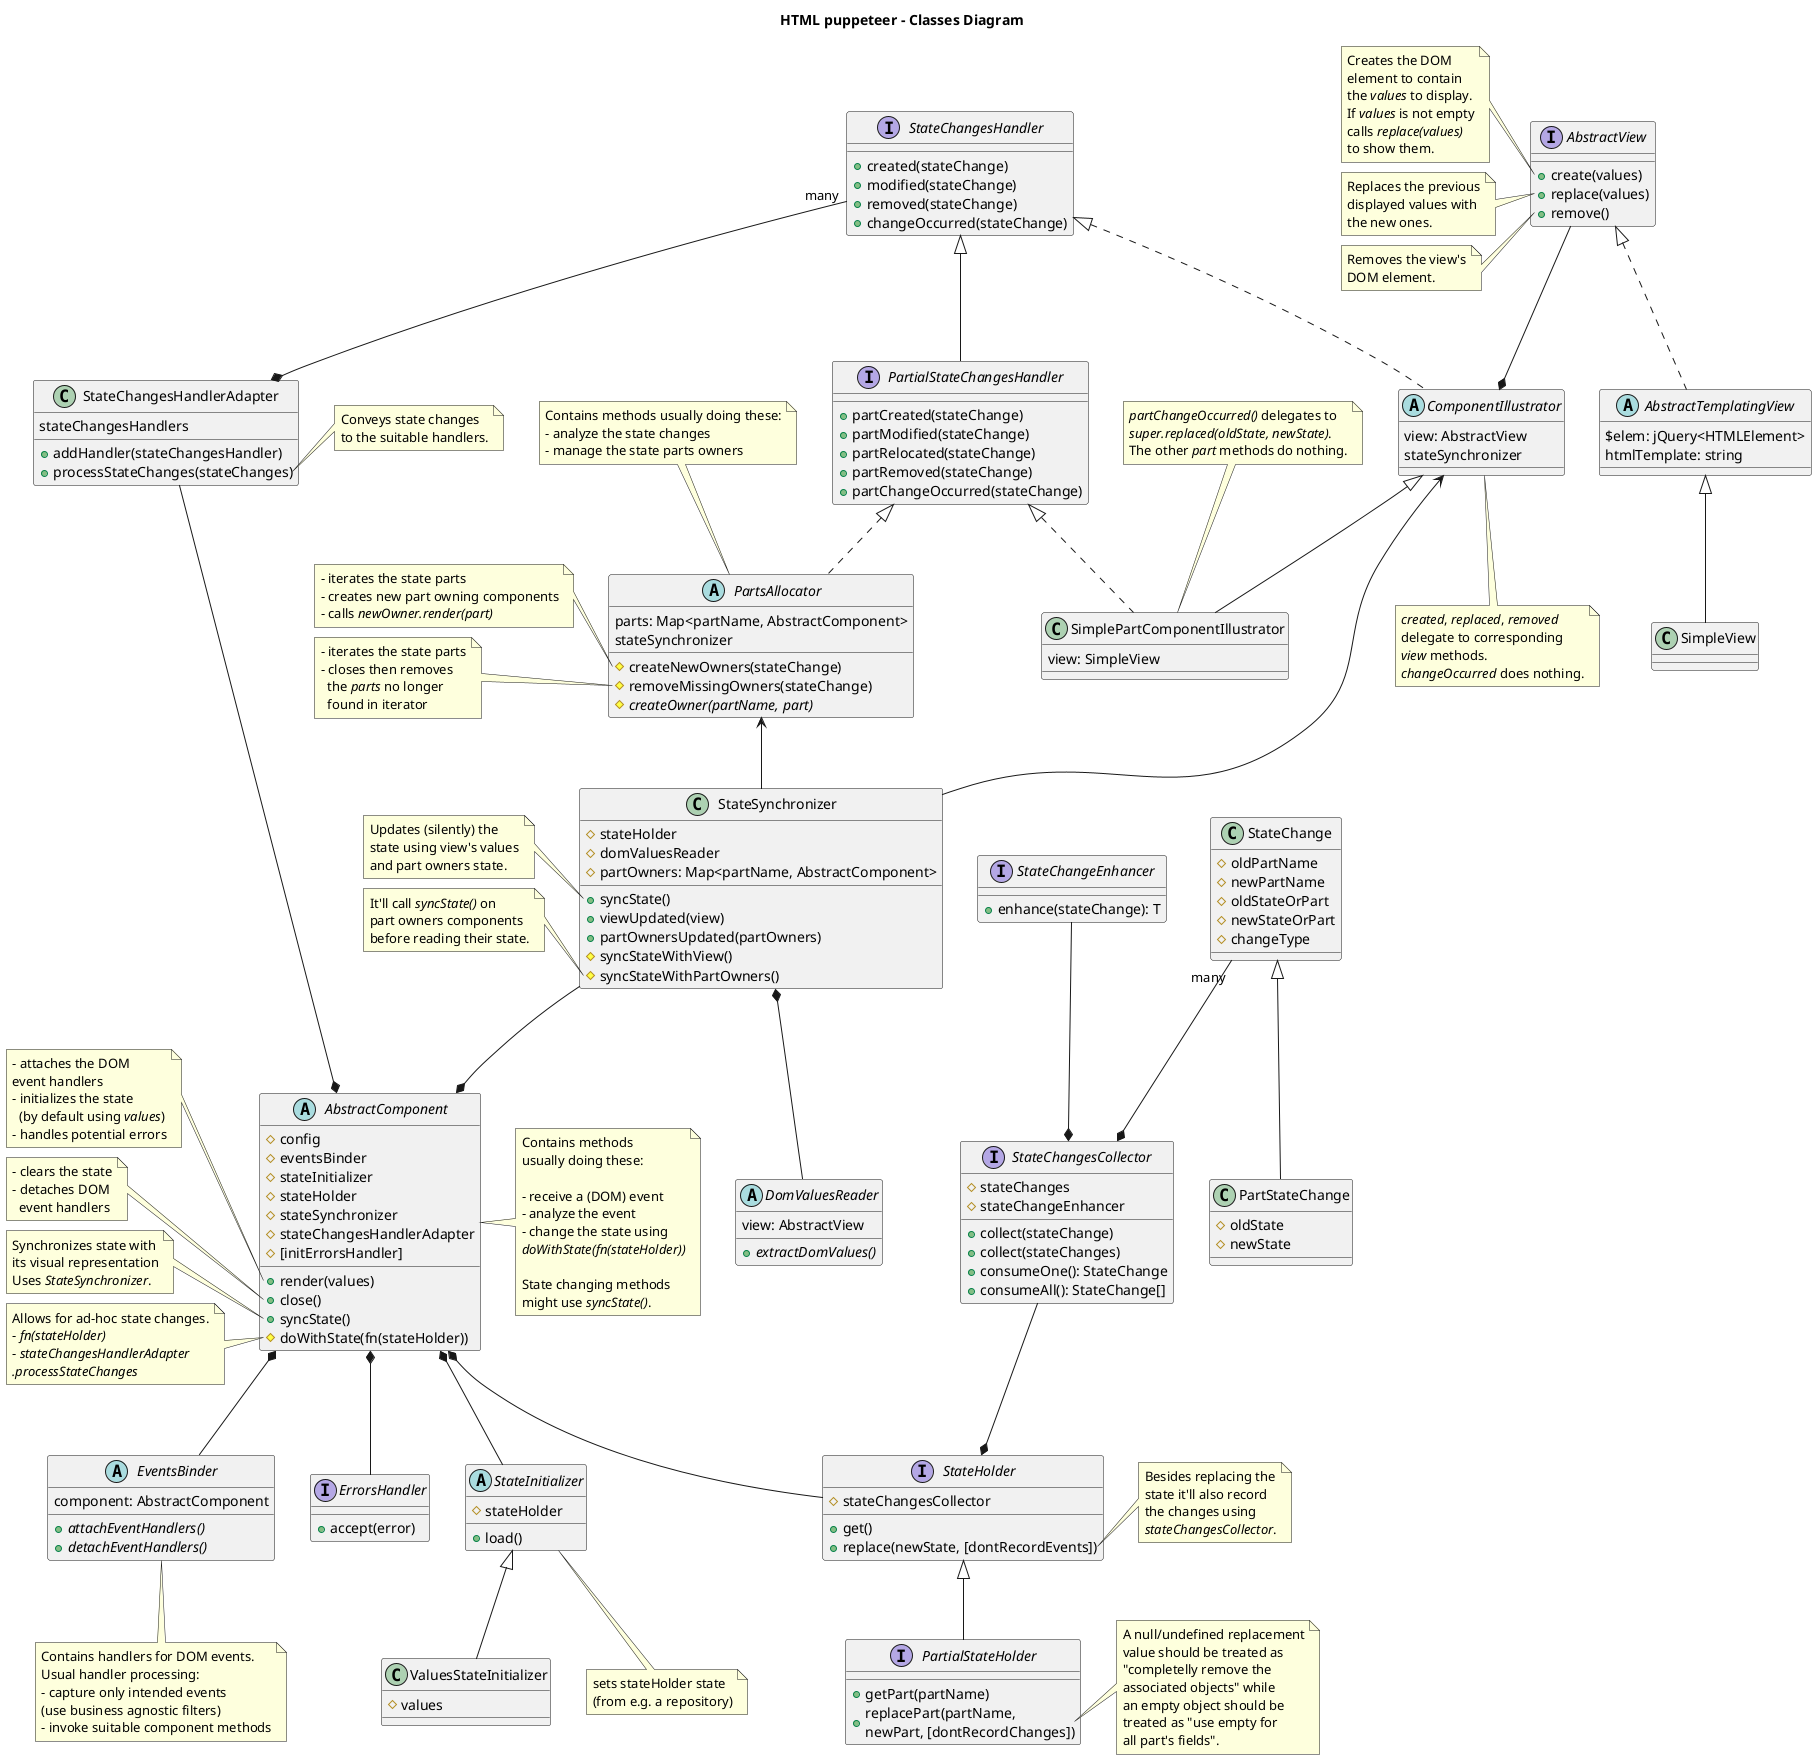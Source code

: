 @startuml

title HTML puppeteer - Classes Diagram

abstract EventsBinder {
  component: AbstractComponent
  {abstract}+attachEventHandlers()
  {abstract}+detachEventHandlers()
}

note bottom of EventsBinder
  Contains handlers for DOM events.
  Usual handler processing:
  - capture only intended events
  (use business agnostic filters)
  - invoke suitable component methods
end note

abstract AbstractComponent {
  #config
  #eventsBinder
  #stateInitializer
  #stateHolder
  #stateSynchronizer
  #stateChangesHandlerAdapter
  #[initErrorsHandler]
  +render(values)
  +close()
  +syncState()
  #doWithState(fn(stateHolder))
}

note right of AbstractComponent
  Contains methods
  usually doing these:

  - receive a (DOM) event
  - analyze the event
  - change the state using
  <i>doWithState(fn(stateHolder))</i>

  State changing methods
  might use <i>syncState()</i>.
end note

/'note left of AbstractComponent::constructor
<i>config</i> parameter is used
to set/initialize any field.

If too complex <i>config</i> could
actually be a <i>configurer</i> class.

An important <i>config</i> attribute
is the component's DOM element
which usually will already exist.
end note'/

/'note left of AbstractComponent::domElement
Is the component's DOM element
which for parent/root components
will usually already exist.
Part owner components on the
other hand should be able to
create and identify it by only
using the state; e.g. dom
element's id could be <i>partName</i>.
end note'/

note left of AbstractComponent::"render(values)"
- attaches the DOM
event handlers
- initializes the state
  (by default using <i>values</i>)
- handles potential errors
end note

note left of AbstractComponent::"close()"
- clears the state
- detaches DOM
  event handlers
end note

note left of AbstractComponent::syncState
Synchronizes state with
its visual representation
Uses <i>StateSynchronizer</i>.
end note

note left of AbstractComponent::doWithState
Allows for ad-hoc state changes.
- <i>fn(stateHolder)</i>
- <i>stateChangesHandlerAdapter</i>
<i>.processStateChanges</i>
end note

interface ErrorsHandler {
+accept(error)
}

interface AbstractView {
+create(values)
+replace(values)
+remove()
}

note left of AbstractView::create
Creates the DOM
element to contain
the <i>values</i> to display.
If <i>values</i> is not empty
calls <i>replace(values)</i>
to show them.
end note

note left of AbstractView::replace
Replaces the previous
displayed values with
the new ones.
end note

note left of AbstractView::remove
Removes the view's
DOM element.
end note

abstract AbstractTemplatingView implements AbstractView {
$elem: jQuery<HTMLElement>
htmlTemplate: string
}

class SimpleView extends AbstractTemplatingView

abstract StateInitializer {
#stateHolder
+load()
}

note bottom of StateInitializer
sets stateHolder state
(from e.g. a repository)
end note

class ValuesStateInitializer extends StateInitializer {
#values
}

class StateChange {
#oldPartName
#newPartName
#oldStateOrPart
#newStateOrPart
#changeType
}

class PartStateChange extends StateChange {
#oldState
#newState
}

'interface StateChangeEnhancer<T extends StateChange> {
interface StateChangeEnhancer {
+enhance(stateChange): T
}

interface StateChangesCollector {
#stateChanges
#stateChangeEnhancer
+collect(stateChange)
+collect(stateChanges)
+consumeOne(): StateChange
+consumeAll(): StateChange[]
}

interface StateHolder {
+get()
+replace(newState, [dontRecordEvents])
#stateChangesCollector
}

note right of StateHolder::replace
Besides replacing the
state it'll also record
the changes using
<i>stateChangesCollector</i>.
end note

interface PartialStateHolder extends StateHolder {
+getPart(partName)
+replacePart(partName, \nnewPart, [dontRecordChanges])
}

note right of PartialStateHolder::replacePart {
A null/undefined replacement
value should be treated as
"completelly remove the
associated objects" while
an empty object should be
treated as "use empty for
all part's fields".
}

class StateChangesHandlerAdapter {
stateChangesHandlers
+addHandler(stateChangesHandler)
+processStateChanges(stateChanges)
}

/'note left of StateChangesHandlerAdapter::handlerMappingRules
Defaults to:
- map state initialization
(aka creation) to
<i>created(stateChange)</i>
- map state modification
to <i>modified(stateChange)</i>
- map state part (aka section)
modification to
<i>partModified(stateChange)</i>
- map state part removal to
<i>partRemoved(stateChange)</i>
end note'/

note right of StateChangesHandlerAdapter::processStateChanges
Conveys state changes
to the suitable handlers.
end note

interface StateChangesHandler {
+created(stateChange)
+modified(stateChange)
+removed(stateChange)
+changeOccurred(stateChange)
}

interface PartialStateChangesHandler extends StateChangesHandler {
+partCreated(stateChange)
+partModified(stateChange)
+partRelocated(stateChange)
+partRemoved(stateChange)
+partChangeOccurred(stateChange)
}

abstract ComponentIllustrator implements StateChangesHandler {
view: AbstractView
stateSynchronizer
}

note bottom of ComponentIllustrator
<i>created</i>, <i>replaced</i>, <i>removed</i>
delegate to corresponding
<i>view</i> methods.
<i>changeOccurred</i> does nothing.
end note

class SimplePartComponentIllustrator extends ComponentIllustrator implements PartialStateChangesHandler {
view: SimpleView
}

note top of SimplePartComponentIllustrator
<i>partChangeOccurred()</i> delegates to
<i>super.replaced(oldState, newState)</i>.
The other <i>part</i> methods do nothing.
end note

abstract PartsAllocator implements PartialStateChangesHandler {
parts: Map<partName, AbstractComponent>
stateSynchronizer
#createNewOwners(stateChange)
#removeMissingOwners(stateChange)
#{abstract}createOwner(partName, part)
}

note top of PartsAllocator
Contains methods usually doing these:
- analyze the state changes
- manage the state parts owners
end note

note left of PartsAllocator::createNewOwners
- iterates the state parts
- creates new part owning components
- calls <i>newOwner.render(part)</i>
end note

note left of PartsAllocator::removeMissingOwners
- iterates the state parts
- closes then removes
  the <i>parts</i> no longer
  found in iterator
end note

class StateSynchronizer {
  #stateHolder
  #domValuesReader
  #partOwners: Map<partName, AbstractComponent>
  +syncState()
  +viewUpdated(view)
  +partOwnersUpdated(partOwners)
  #syncStateWithView()
  #syncStateWithPartOwners()
}

note left of StateSynchronizer::syncState
Updates (silently) the
state using view's values
and part owners state.
end note

note left of StateSynchronizer::syncStateWithPartOwners
It'll call <i>syncState()</i> on
part owners components
before reading their state.
end note

abstract DomValuesReader {
  view: AbstractView
  {abstract}+extractDomValues()
}

/'note right of DomValuesReader::extractDomValues
Extracts the input
values from view.
end note'/

AbstractComponent *-down- EventsBinder
AbstractComponent *-down- StateHolder
AbstractComponent *-down- StateInitializer
AbstractComponent *-up- StateChangesHandlerAdapter
StateChangesHandlerAdapter *-up- "many" StateChangesHandler
ComponentIllustrator *-up- AbstractView
'PartialStateChangesHandler -down-|> StateChangesHandler
'PartsAllocator -down-|> PartialStateChangesHandler
'StateChangesHandler -up-{ AbstractView : might use
'DomValuesReader *-up- AbstractView
StateSynchronizer *-down- DomValuesReader
StateSynchronizer -up-> PartsAllocator
StateSynchronizer -up-> ComponentIllustrator
'SimplePartComponentIllustrator -down-> ComponentIllustrator
'SimplePartComponentIllustrator -down-|> PartialStateChangesHandler
AbstractComponent *-up- StateSynchronizer
AbstractComponent *-down- ErrorsHandler
'AbstractComponent *-right- PartsAllocator
'PartialStateHolder -up-|> StateHolder
StateHolder *-up- StateChangesCollector
StateChangesCollector *-up- "many" StateChange
'ComponentIllustrator --|> StateChangesHandler
'PartStateChange -down-> StateChange
'PartsAllocator -down-> StateHolder
'ValuesStateInitializer -up-|> StateInitializer
StateChangesCollector *-up- StateChangeEnhancer

/'note as setElement
<i>domElement</i>
is the component's
(root) DOM element
end note

ComponentIllustrator .. setElement
setElement .. DomValuesReader'/

@enduml

